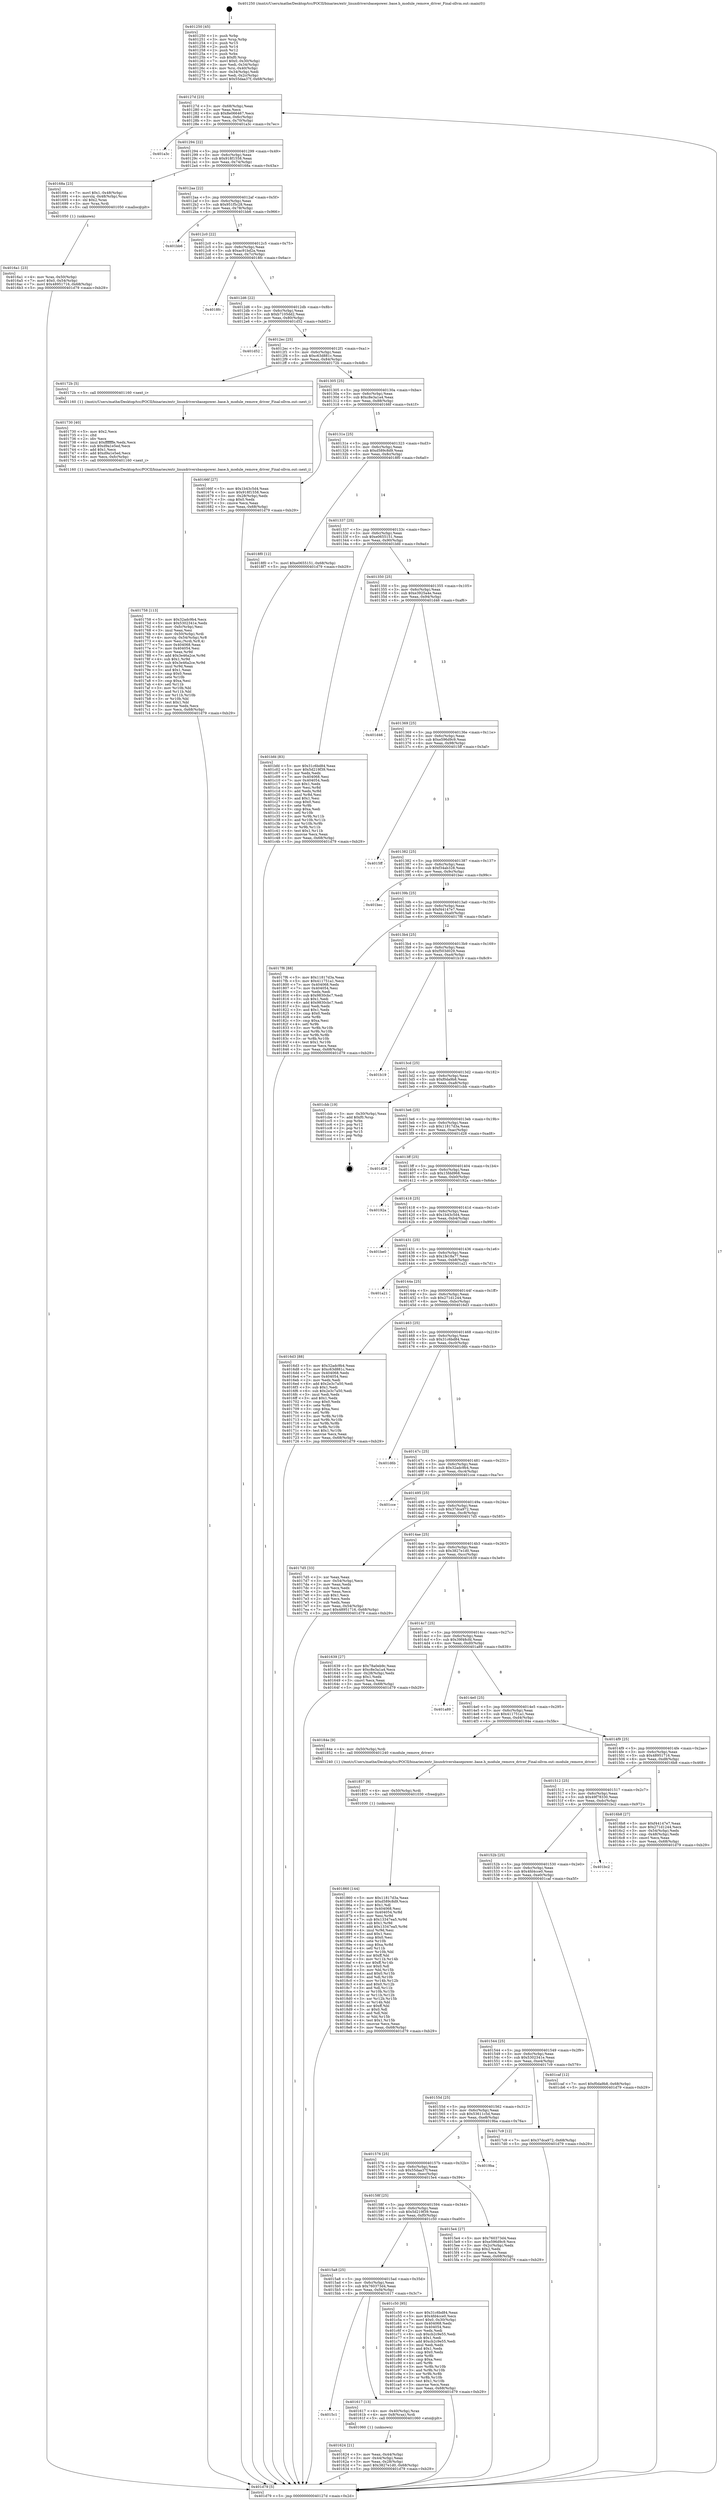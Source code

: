 digraph "0x401250" {
  label = "0x401250 (/mnt/c/Users/mathe/Desktop/tcc/POCII/binaries/extr_linuxdriversbasepower..base.h_module_remove_driver_Final-ollvm.out::main(0))"
  labelloc = "t"
  node[shape=record]

  Entry [label="",width=0.3,height=0.3,shape=circle,fillcolor=black,style=filled]
  "0x40127d" [label="{
     0x40127d [23]\l
     | [instrs]\l
     &nbsp;&nbsp;0x40127d \<+3\>: mov -0x68(%rbp),%eax\l
     &nbsp;&nbsp;0x401280 \<+2\>: mov %eax,%ecx\l
     &nbsp;&nbsp;0x401282 \<+6\>: sub $0x8e066467,%ecx\l
     &nbsp;&nbsp;0x401288 \<+3\>: mov %eax,-0x6c(%rbp)\l
     &nbsp;&nbsp;0x40128b \<+3\>: mov %ecx,-0x70(%rbp)\l
     &nbsp;&nbsp;0x40128e \<+6\>: je 0000000000401a3c \<main+0x7ec\>\l
  }"]
  "0x401a3c" [label="{
     0x401a3c\l
  }", style=dashed]
  "0x401294" [label="{
     0x401294 [22]\l
     | [instrs]\l
     &nbsp;&nbsp;0x401294 \<+5\>: jmp 0000000000401299 \<main+0x49\>\l
     &nbsp;&nbsp;0x401299 \<+3\>: mov -0x6c(%rbp),%eax\l
     &nbsp;&nbsp;0x40129c \<+5\>: sub $0x918f1558,%eax\l
     &nbsp;&nbsp;0x4012a1 \<+3\>: mov %eax,-0x74(%rbp)\l
     &nbsp;&nbsp;0x4012a4 \<+6\>: je 000000000040168a \<main+0x43a\>\l
  }"]
  Exit [label="",width=0.3,height=0.3,shape=circle,fillcolor=black,style=filled,peripheries=2]
  "0x40168a" [label="{
     0x40168a [23]\l
     | [instrs]\l
     &nbsp;&nbsp;0x40168a \<+7\>: movl $0x1,-0x48(%rbp)\l
     &nbsp;&nbsp;0x401691 \<+4\>: movslq -0x48(%rbp),%rax\l
     &nbsp;&nbsp;0x401695 \<+4\>: shl $0x2,%rax\l
     &nbsp;&nbsp;0x401699 \<+3\>: mov %rax,%rdi\l
     &nbsp;&nbsp;0x40169c \<+5\>: call 0000000000401050 \<malloc@plt\>\l
     | [calls]\l
     &nbsp;&nbsp;0x401050 \{1\} (unknown)\l
  }"]
  "0x4012aa" [label="{
     0x4012aa [22]\l
     | [instrs]\l
     &nbsp;&nbsp;0x4012aa \<+5\>: jmp 00000000004012af \<main+0x5f\>\l
     &nbsp;&nbsp;0x4012af \<+3\>: mov -0x6c(%rbp),%eax\l
     &nbsp;&nbsp;0x4012b2 \<+5\>: sub $0x951f5c28,%eax\l
     &nbsp;&nbsp;0x4012b7 \<+3\>: mov %eax,-0x78(%rbp)\l
     &nbsp;&nbsp;0x4012ba \<+6\>: je 0000000000401bb6 \<main+0x966\>\l
  }"]
  "0x401860" [label="{
     0x401860 [144]\l
     | [instrs]\l
     &nbsp;&nbsp;0x401860 \<+5\>: mov $0x11817d3a,%eax\l
     &nbsp;&nbsp;0x401865 \<+5\>: mov $0xd589c8d9,%ecx\l
     &nbsp;&nbsp;0x40186a \<+2\>: mov $0x1,%dl\l
     &nbsp;&nbsp;0x40186c \<+7\>: mov 0x404068,%esi\l
     &nbsp;&nbsp;0x401873 \<+8\>: mov 0x404054,%r8d\l
     &nbsp;&nbsp;0x40187b \<+3\>: mov %esi,%r9d\l
     &nbsp;&nbsp;0x40187e \<+7\>: sub $0x13347ea5,%r9d\l
     &nbsp;&nbsp;0x401885 \<+4\>: sub $0x1,%r9d\l
     &nbsp;&nbsp;0x401889 \<+7\>: add $0x13347ea5,%r9d\l
     &nbsp;&nbsp;0x401890 \<+4\>: imul %r9d,%esi\l
     &nbsp;&nbsp;0x401894 \<+3\>: and $0x1,%esi\l
     &nbsp;&nbsp;0x401897 \<+3\>: cmp $0x0,%esi\l
     &nbsp;&nbsp;0x40189a \<+4\>: sete %r10b\l
     &nbsp;&nbsp;0x40189e \<+4\>: cmp $0xa,%r8d\l
     &nbsp;&nbsp;0x4018a2 \<+4\>: setl %r11b\l
     &nbsp;&nbsp;0x4018a6 \<+3\>: mov %r10b,%bl\l
     &nbsp;&nbsp;0x4018a9 \<+3\>: xor $0xff,%bl\l
     &nbsp;&nbsp;0x4018ac \<+3\>: mov %r11b,%r14b\l
     &nbsp;&nbsp;0x4018af \<+4\>: xor $0xff,%r14b\l
     &nbsp;&nbsp;0x4018b3 \<+3\>: xor $0x0,%dl\l
     &nbsp;&nbsp;0x4018b6 \<+3\>: mov %bl,%r15b\l
     &nbsp;&nbsp;0x4018b9 \<+4\>: and $0x0,%r15b\l
     &nbsp;&nbsp;0x4018bd \<+3\>: and %dl,%r10b\l
     &nbsp;&nbsp;0x4018c0 \<+3\>: mov %r14b,%r12b\l
     &nbsp;&nbsp;0x4018c3 \<+4\>: and $0x0,%r12b\l
     &nbsp;&nbsp;0x4018c7 \<+3\>: and %dl,%r11b\l
     &nbsp;&nbsp;0x4018ca \<+3\>: or %r10b,%r15b\l
     &nbsp;&nbsp;0x4018cd \<+3\>: or %r11b,%r12b\l
     &nbsp;&nbsp;0x4018d0 \<+3\>: xor %r12b,%r15b\l
     &nbsp;&nbsp;0x4018d3 \<+3\>: or %r14b,%bl\l
     &nbsp;&nbsp;0x4018d6 \<+3\>: xor $0xff,%bl\l
     &nbsp;&nbsp;0x4018d9 \<+3\>: or $0x0,%dl\l
     &nbsp;&nbsp;0x4018dc \<+2\>: and %dl,%bl\l
     &nbsp;&nbsp;0x4018de \<+3\>: or %bl,%r15b\l
     &nbsp;&nbsp;0x4018e1 \<+4\>: test $0x1,%r15b\l
     &nbsp;&nbsp;0x4018e5 \<+3\>: cmovne %ecx,%eax\l
     &nbsp;&nbsp;0x4018e8 \<+3\>: mov %eax,-0x68(%rbp)\l
     &nbsp;&nbsp;0x4018eb \<+5\>: jmp 0000000000401d79 \<main+0xb29\>\l
  }"]
  "0x401bb6" [label="{
     0x401bb6\l
  }", style=dashed]
  "0x4012c0" [label="{
     0x4012c0 [22]\l
     | [instrs]\l
     &nbsp;&nbsp;0x4012c0 \<+5\>: jmp 00000000004012c5 \<main+0x75\>\l
     &nbsp;&nbsp;0x4012c5 \<+3\>: mov -0x6c(%rbp),%eax\l
     &nbsp;&nbsp;0x4012c8 \<+5\>: sub $0xac91bd2a,%eax\l
     &nbsp;&nbsp;0x4012cd \<+3\>: mov %eax,-0x7c(%rbp)\l
     &nbsp;&nbsp;0x4012d0 \<+6\>: je 00000000004018fc \<main+0x6ac\>\l
  }"]
  "0x401857" [label="{
     0x401857 [9]\l
     | [instrs]\l
     &nbsp;&nbsp;0x401857 \<+4\>: mov -0x50(%rbp),%rdi\l
     &nbsp;&nbsp;0x40185b \<+5\>: call 0000000000401030 \<free@plt\>\l
     | [calls]\l
     &nbsp;&nbsp;0x401030 \{1\} (unknown)\l
  }"]
  "0x4018fc" [label="{
     0x4018fc\l
  }", style=dashed]
  "0x4012d6" [label="{
     0x4012d6 [22]\l
     | [instrs]\l
     &nbsp;&nbsp;0x4012d6 \<+5\>: jmp 00000000004012db \<main+0x8b\>\l
     &nbsp;&nbsp;0x4012db \<+3\>: mov -0x6c(%rbp),%eax\l
     &nbsp;&nbsp;0x4012de \<+5\>: sub $0xb7105dd2,%eax\l
     &nbsp;&nbsp;0x4012e3 \<+3\>: mov %eax,-0x80(%rbp)\l
     &nbsp;&nbsp;0x4012e6 \<+6\>: je 0000000000401d52 \<main+0xb02\>\l
  }"]
  "0x401758" [label="{
     0x401758 [113]\l
     | [instrs]\l
     &nbsp;&nbsp;0x401758 \<+5\>: mov $0x32adc9b4,%ecx\l
     &nbsp;&nbsp;0x40175d \<+5\>: mov $0x5302341e,%edx\l
     &nbsp;&nbsp;0x401762 \<+6\>: mov -0xfc(%rbp),%esi\l
     &nbsp;&nbsp;0x401768 \<+3\>: imul %eax,%esi\l
     &nbsp;&nbsp;0x40176b \<+4\>: mov -0x50(%rbp),%rdi\l
     &nbsp;&nbsp;0x40176f \<+4\>: movslq -0x54(%rbp),%r8\l
     &nbsp;&nbsp;0x401773 \<+4\>: mov %esi,(%rdi,%r8,4)\l
     &nbsp;&nbsp;0x401777 \<+7\>: mov 0x404068,%eax\l
     &nbsp;&nbsp;0x40177e \<+7\>: mov 0x404054,%esi\l
     &nbsp;&nbsp;0x401785 \<+3\>: mov %eax,%r9d\l
     &nbsp;&nbsp;0x401788 \<+7\>: add $0x3e46a2ce,%r9d\l
     &nbsp;&nbsp;0x40178f \<+4\>: sub $0x1,%r9d\l
     &nbsp;&nbsp;0x401793 \<+7\>: sub $0x3e46a2ce,%r9d\l
     &nbsp;&nbsp;0x40179a \<+4\>: imul %r9d,%eax\l
     &nbsp;&nbsp;0x40179e \<+3\>: and $0x1,%eax\l
     &nbsp;&nbsp;0x4017a1 \<+3\>: cmp $0x0,%eax\l
     &nbsp;&nbsp;0x4017a4 \<+4\>: sete %r10b\l
     &nbsp;&nbsp;0x4017a8 \<+3\>: cmp $0xa,%esi\l
     &nbsp;&nbsp;0x4017ab \<+4\>: setl %r11b\l
     &nbsp;&nbsp;0x4017af \<+3\>: mov %r10b,%bl\l
     &nbsp;&nbsp;0x4017b2 \<+3\>: and %r11b,%bl\l
     &nbsp;&nbsp;0x4017b5 \<+3\>: xor %r11b,%r10b\l
     &nbsp;&nbsp;0x4017b8 \<+3\>: or %r10b,%bl\l
     &nbsp;&nbsp;0x4017bb \<+3\>: test $0x1,%bl\l
     &nbsp;&nbsp;0x4017be \<+3\>: cmovne %edx,%ecx\l
     &nbsp;&nbsp;0x4017c1 \<+3\>: mov %ecx,-0x68(%rbp)\l
     &nbsp;&nbsp;0x4017c4 \<+5\>: jmp 0000000000401d79 \<main+0xb29\>\l
  }"]
  "0x401d52" [label="{
     0x401d52\l
  }", style=dashed]
  "0x4012ec" [label="{
     0x4012ec [25]\l
     | [instrs]\l
     &nbsp;&nbsp;0x4012ec \<+5\>: jmp 00000000004012f1 \<main+0xa1\>\l
     &nbsp;&nbsp;0x4012f1 \<+3\>: mov -0x6c(%rbp),%eax\l
     &nbsp;&nbsp;0x4012f4 \<+5\>: sub $0xc63d881c,%eax\l
     &nbsp;&nbsp;0x4012f9 \<+6\>: mov %eax,-0x84(%rbp)\l
     &nbsp;&nbsp;0x4012ff \<+6\>: je 000000000040172b \<main+0x4db\>\l
  }"]
  "0x401730" [label="{
     0x401730 [40]\l
     | [instrs]\l
     &nbsp;&nbsp;0x401730 \<+5\>: mov $0x2,%ecx\l
     &nbsp;&nbsp;0x401735 \<+1\>: cltd\l
     &nbsp;&nbsp;0x401736 \<+2\>: idiv %ecx\l
     &nbsp;&nbsp;0x401738 \<+6\>: imul $0xfffffffe,%edx,%ecx\l
     &nbsp;&nbsp;0x40173e \<+6\>: sub $0xd9a1e5ed,%ecx\l
     &nbsp;&nbsp;0x401744 \<+3\>: add $0x1,%ecx\l
     &nbsp;&nbsp;0x401747 \<+6\>: add $0xd9a1e5ed,%ecx\l
     &nbsp;&nbsp;0x40174d \<+6\>: mov %ecx,-0xfc(%rbp)\l
     &nbsp;&nbsp;0x401753 \<+5\>: call 0000000000401160 \<next_i\>\l
     | [calls]\l
     &nbsp;&nbsp;0x401160 \{1\} (/mnt/c/Users/mathe/Desktop/tcc/POCII/binaries/extr_linuxdriversbasepower..base.h_module_remove_driver_Final-ollvm.out::next_i)\l
  }"]
  "0x40172b" [label="{
     0x40172b [5]\l
     | [instrs]\l
     &nbsp;&nbsp;0x40172b \<+5\>: call 0000000000401160 \<next_i\>\l
     | [calls]\l
     &nbsp;&nbsp;0x401160 \{1\} (/mnt/c/Users/mathe/Desktop/tcc/POCII/binaries/extr_linuxdriversbasepower..base.h_module_remove_driver_Final-ollvm.out::next_i)\l
  }"]
  "0x401305" [label="{
     0x401305 [25]\l
     | [instrs]\l
     &nbsp;&nbsp;0x401305 \<+5\>: jmp 000000000040130a \<main+0xba\>\l
     &nbsp;&nbsp;0x40130a \<+3\>: mov -0x6c(%rbp),%eax\l
     &nbsp;&nbsp;0x40130d \<+5\>: sub $0xc8e3a1a4,%eax\l
     &nbsp;&nbsp;0x401312 \<+6\>: mov %eax,-0x88(%rbp)\l
     &nbsp;&nbsp;0x401318 \<+6\>: je 000000000040166f \<main+0x41f\>\l
  }"]
  "0x4016a1" [label="{
     0x4016a1 [23]\l
     | [instrs]\l
     &nbsp;&nbsp;0x4016a1 \<+4\>: mov %rax,-0x50(%rbp)\l
     &nbsp;&nbsp;0x4016a5 \<+7\>: movl $0x0,-0x54(%rbp)\l
     &nbsp;&nbsp;0x4016ac \<+7\>: movl $0x48951716,-0x68(%rbp)\l
     &nbsp;&nbsp;0x4016b3 \<+5\>: jmp 0000000000401d79 \<main+0xb29\>\l
  }"]
  "0x40166f" [label="{
     0x40166f [27]\l
     | [instrs]\l
     &nbsp;&nbsp;0x40166f \<+5\>: mov $0x1b43c5d4,%eax\l
     &nbsp;&nbsp;0x401674 \<+5\>: mov $0x918f1558,%ecx\l
     &nbsp;&nbsp;0x401679 \<+3\>: mov -0x28(%rbp),%edx\l
     &nbsp;&nbsp;0x40167c \<+3\>: cmp $0x0,%edx\l
     &nbsp;&nbsp;0x40167f \<+3\>: cmove %ecx,%eax\l
     &nbsp;&nbsp;0x401682 \<+3\>: mov %eax,-0x68(%rbp)\l
     &nbsp;&nbsp;0x401685 \<+5\>: jmp 0000000000401d79 \<main+0xb29\>\l
  }"]
  "0x40131e" [label="{
     0x40131e [25]\l
     | [instrs]\l
     &nbsp;&nbsp;0x40131e \<+5\>: jmp 0000000000401323 \<main+0xd3\>\l
     &nbsp;&nbsp;0x401323 \<+3\>: mov -0x6c(%rbp),%eax\l
     &nbsp;&nbsp;0x401326 \<+5\>: sub $0xd589c8d9,%eax\l
     &nbsp;&nbsp;0x40132b \<+6\>: mov %eax,-0x8c(%rbp)\l
     &nbsp;&nbsp;0x401331 \<+6\>: je 00000000004018f0 \<main+0x6a0\>\l
  }"]
  "0x401624" [label="{
     0x401624 [21]\l
     | [instrs]\l
     &nbsp;&nbsp;0x401624 \<+3\>: mov %eax,-0x44(%rbp)\l
     &nbsp;&nbsp;0x401627 \<+3\>: mov -0x44(%rbp),%eax\l
     &nbsp;&nbsp;0x40162a \<+3\>: mov %eax,-0x28(%rbp)\l
     &nbsp;&nbsp;0x40162d \<+7\>: movl $0x3827e1d0,-0x68(%rbp)\l
     &nbsp;&nbsp;0x401634 \<+5\>: jmp 0000000000401d79 \<main+0xb29\>\l
  }"]
  "0x4018f0" [label="{
     0x4018f0 [12]\l
     | [instrs]\l
     &nbsp;&nbsp;0x4018f0 \<+7\>: movl $0xe0655151,-0x68(%rbp)\l
     &nbsp;&nbsp;0x4018f7 \<+5\>: jmp 0000000000401d79 \<main+0xb29\>\l
  }"]
  "0x401337" [label="{
     0x401337 [25]\l
     | [instrs]\l
     &nbsp;&nbsp;0x401337 \<+5\>: jmp 000000000040133c \<main+0xec\>\l
     &nbsp;&nbsp;0x40133c \<+3\>: mov -0x6c(%rbp),%eax\l
     &nbsp;&nbsp;0x40133f \<+5\>: sub $0xe0655151,%eax\l
     &nbsp;&nbsp;0x401344 \<+6\>: mov %eax,-0x90(%rbp)\l
     &nbsp;&nbsp;0x40134a \<+6\>: je 0000000000401bfd \<main+0x9ad\>\l
  }"]
  "0x4015c1" [label="{
     0x4015c1\l
  }", style=dashed]
  "0x401bfd" [label="{
     0x401bfd [83]\l
     | [instrs]\l
     &nbsp;&nbsp;0x401bfd \<+5\>: mov $0x31c6bd84,%eax\l
     &nbsp;&nbsp;0x401c02 \<+5\>: mov $0x5d219f39,%ecx\l
     &nbsp;&nbsp;0x401c07 \<+2\>: xor %edx,%edx\l
     &nbsp;&nbsp;0x401c09 \<+7\>: mov 0x404068,%esi\l
     &nbsp;&nbsp;0x401c10 \<+7\>: mov 0x404054,%edi\l
     &nbsp;&nbsp;0x401c17 \<+3\>: sub $0x1,%edx\l
     &nbsp;&nbsp;0x401c1a \<+3\>: mov %esi,%r8d\l
     &nbsp;&nbsp;0x401c1d \<+3\>: add %edx,%r8d\l
     &nbsp;&nbsp;0x401c20 \<+4\>: imul %r8d,%esi\l
     &nbsp;&nbsp;0x401c24 \<+3\>: and $0x1,%esi\l
     &nbsp;&nbsp;0x401c27 \<+3\>: cmp $0x0,%esi\l
     &nbsp;&nbsp;0x401c2a \<+4\>: sete %r9b\l
     &nbsp;&nbsp;0x401c2e \<+3\>: cmp $0xa,%edi\l
     &nbsp;&nbsp;0x401c31 \<+4\>: setl %r10b\l
     &nbsp;&nbsp;0x401c35 \<+3\>: mov %r9b,%r11b\l
     &nbsp;&nbsp;0x401c38 \<+3\>: and %r10b,%r11b\l
     &nbsp;&nbsp;0x401c3b \<+3\>: xor %r10b,%r9b\l
     &nbsp;&nbsp;0x401c3e \<+3\>: or %r9b,%r11b\l
     &nbsp;&nbsp;0x401c41 \<+4\>: test $0x1,%r11b\l
     &nbsp;&nbsp;0x401c45 \<+3\>: cmovne %ecx,%eax\l
     &nbsp;&nbsp;0x401c48 \<+3\>: mov %eax,-0x68(%rbp)\l
     &nbsp;&nbsp;0x401c4b \<+5\>: jmp 0000000000401d79 \<main+0xb29\>\l
  }"]
  "0x401350" [label="{
     0x401350 [25]\l
     | [instrs]\l
     &nbsp;&nbsp;0x401350 \<+5\>: jmp 0000000000401355 \<main+0x105\>\l
     &nbsp;&nbsp;0x401355 \<+3\>: mov -0x6c(%rbp),%eax\l
     &nbsp;&nbsp;0x401358 \<+5\>: sub $0xe3925a4e,%eax\l
     &nbsp;&nbsp;0x40135d \<+6\>: mov %eax,-0x94(%rbp)\l
     &nbsp;&nbsp;0x401363 \<+6\>: je 0000000000401d46 \<main+0xaf6\>\l
  }"]
  "0x401617" [label="{
     0x401617 [13]\l
     | [instrs]\l
     &nbsp;&nbsp;0x401617 \<+4\>: mov -0x40(%rbp),%rax\l
     &nbsp;&nbsp;0x40161b \<+4\>: mov 0x8(%rax),%rdi\l
     &nbsp;&nbsp;0x40161f \<+5\>: call 0000000000401060 \<atoi@plt\>\l
     | [calls]\l
     &nbsp;&nbsp;0x401060 \{1\} (unknown)\l
  }"]
  "0x401d46" [label="{
     0x401d46\l
  }", style=dashed]
  "0x401369" [label="{
     0x401369 [25]\l
     | [instrs]\l
     &nbsp;&nbsp;0x401369 \<+5\>: jmp 000000000040136e \<main+0x11e\>\l
     &nbsp;&nbsp;0x40136e \<+3\>: mov -0x6c(%rbp),%eax\l
     &nbsp;&nbsp;0x401371 \<+5\>: sub $0xe596d9c9,%eax\l
     &nbsp;&nbsp;0x401376 \<+6\>: mov %eax,-0x98(%rbp)\l
     &nbsp;&nbsp;0x40137c \<+6\>: je 00000000004015ff \<main+0x3af\>\l
  }"]
  "0x4015a8" [label="{
     0x4015a8 [25]\l
     | [instrs]\l
     &nbsp;&nbsp;0x4015a8 \<+5\>: jmp 00000000004015ad \<main+0x35d\>\l
     &nbsp;&nbsp;0x4015ad \<+3\>: mov -0x6c(%rbp),%eax\l
     &nbsp;&nbsp;0x4015b0 \<+5\>: sub $0x760373d4,%eax\l
     &nbsp;&nbsp;0x4015b5 \<+6\>: mov %eax,-0xf4(%rbp)\l
     &nbsp;&nbsp;0x4015bb \<+6\>: je 0000000000401617 \<main+0x3c7\>\l
  }"]
  "0x4015ff" [label="{
     0x4015ff\l
  }", style=dashed]
  "0x401382" [label="{
     0x401382 [25]\l
     | [instrs]\l
     &nbsp;&nbsp;0x401382 \<+5\>: jmp 0000000000401387 \<main+0x137\>\l
     &nbsp;&nbsp;0x401387 \<+3\>: mov -0x6c(%rbp),%eax\l
     &nbsp;&nbsp;0x40138a \<+5\>: sub $0xf34ab328,%eax\l
     &nbsp;&nbsp;0x40138f \<+6\>: mov %eax,-0x9c(%rbp)\l
     &nbsp;&nbsp;0x401395 \<+6\>: je 0000000000401bec \<main+0x99c\>\l
  }"]
  "0x401c50" [label="{
     0x401c50 [95]\l
     | [instrs]\l
     &nbsp;&nbsp;0x401c50 \<+5\>: mov $0x31c6bd84,%eax\l
     &nbsp;&nbsp;0x401c55 \<+5\>: mov $0x4fd4cce0,%ecx\l
     &nbsp;&nbsp;0x401c5a \<+7\>: movl $0x0,-0x30(%rbp)\l
     &nbsp;&nbsp;0x401c61 \<+7\>: mov 0x404068,%edx\l
     &nbsp;&nbsp;0x401c68 \<+7\>: mov 0x404054,%esi\l
     &nbsp;&nbsp;0x401c6f \<+2\>: mov %edx,%edi\l
     &nbsp;&nbsp;0x401c71 \<+6\>: sub $0xcb2c9e55,%edi\l
     &nbsp;&nbsp;0x401c77 \<+3\>: sub $0x1,%edi\l
     &nbsp;&nbsp;0x401c7a \<+6\>: add $0xcb2c9e55,%edi\l
     &nbsp;&nbsp;0x401c80 \<+3\>: imul %edi,%edx\l
     &nbsp;&nbsp;0x401c83 \<+3\>: and $0x1,%edx\l
     &nbsp;&nbsp;0x401c86 \<+3\>: cmp $0x0,%edx\l
     &nbsp;&nbsp;0x401c89 \<+4\>: sete %r8b\l
     &nbsp;&nbsp;0x401c8d \<+3\>: cmp $0xa,%esi\l
     &nbsp;&nbsp;0x401c90 \<+4\>: setl %r9b\l
     &nbsp;&nbsp;0x401c94 \<+3\>: mov %r8b,%r10b\l
     &nbsp;&nbsp;0x401c97 \<+3\>: and %r9b,%r10b\l
     &nbsp;&nbsp;0x401c9a \<+3\>: xor %r9b,%r8b\l
     &nbsp;&nbsp;0x401c9d \<+3\>: or %r8b,%r10b\l
     &nbsp;&nbsp;0x401ca0 \<+4\>: test $0x1,%r10b\l
     &nbsp;&nbsp;0x401ca4 \<+3\>: cmovne %ecx,%eax\l
     &nbsp;&nbsp;0x401ca7 \<+3\>: mov %eax,-0x68(%rbp)\l
     &nbsp;&nbsp;0x401caa \<+5\>: jmp 0000000000401d79 \<main+0xb29\>\l
  }"]
  "0x401bec" [label="{
     0x401bec\l
  }", style=dashed]
  "0x40139b" [label="{
     0x40139b [25]\l
     | [instrs]\l
     &nbsp;&nbsp;0x40139b \<+5\>: jmp 00000000004013a0 \<main+0x150\>\l
     &nbsp;&nbsp;0x4013a0 \<+3\>: mov -0x6c(%rbp),%eax\l
     &nbsp;&nbsp;0x4013a3 \<+5\>: sub $0xf44147e7,%eax\l
     &nbsp;&nbsp;0x4013a8 \<+6\>: mov %eax,-0xa0(%rbp)\l
     &nbsp;&nbsp;0x4013ae \<+6\>: je 00000000004017f6 \<main+0x5a6\>\l
  }"]
  "0x401250" [label="{
     0x401250 [45]\l
     | [instrs]\l
     &nbsp;&nbsp;0x401250 \<+1\>: push %rbp\l
     &nbsp;&nbsp;0x401251 \<+3\>: mov %rsp,%rbp\l
     &nbsp;&nbsp;0x401254 \<+2\>: push %r15\l
     &nbsp;&nbsp;0x401256 \<+2\>: push %r14\l
     &nbsp;&nbsp;0x401258 \<+2\>: push %r12\l
     &nbsp;&nbsp;0x40125a \<+1\>: push %rbx\l
     &nbsp;&nbsp;0x40125b \<+7\>: sub $0xf0,%rsp\l
     &nbsp;&nbsp;0x401262 \<+7\>: movl $0x0,-0x30(%rbp)\l
     &nbsp;&nbsp;0x401269 \<+3\>: mov %edi,-0x34(%rbp)\l
     &nbsp;&nbsp;0x40126c \<+4\>: mov %rsi,-0x40(%rbp)\l
     &nbsp;&nbsp;0x401270 \<+3\>: mov -0x34(%rbp),%edi\l
     &nbsp;&nbsp;0x401273 \<+3\>: mov %edi,-0x2c(%rbp)\l
     &nbsp;&nbsp;0x401276 \<+7\>: movl $0x55daa37f,-0x68(%rbp)\l
  }"]
  "0x4017f6" [label="{
     0x4017f6 [88]\l
     | [instrs]\l
     &nbsp;&nbsp;0x4017f6 \<+5\>: mov $0x11817d3a,%eax\l
     &nbsp;&nbsp;0x4017fb \<+5\>: mov $0x411751a1,%ecx\l
     &nbsp;&nbsp;0x401800 \<+7\>: mov 0x404068,%edx\l
     &nbsp;&nbsp;0x401807 \<+7\>: mov 0x404054,%esi\l
     &nbsp;&nbsp;0x40180e \<+2\>: mov %edx,%edi\l
     &nbsp;&nbsp;0x401810 \<+6\>: sub $0x9830cbc7,%edi\l
     &nbsp;&nbsp;0x401816 \<+3\>: sub $0x1,%edi\l
     &nbsp;&nbsp;0x401819 \<+6\>: add $0x9830cbc7,%edi\l
     &nbsp;&nbsp;0x40181f \<+3\>: imul %edi,%edx\l
     &nbsp;&nbsp;0x401822 \<+3\>: and $0x1,%edx\l
     &nbsp;&nbsp;0x401825 \<+3\>: cmp $0x0,%edx\l
     &nbsp;&nbsp;0x401828 \<+4\>: sete %r8b\l
     &nbsp;&nbsp;0x40182c \<+3\>: cmp $0xa,%esi\l
     &nbsp;&nbsp;0x40182f \<+4\>: setl %r9b\l
     &nbsp;&nbsp;0x401833 \<+3\>: mov %r8b,%r10b\l
     &nbsp;&nbsp;0x401836 \<+3\>: and %r9b,%r10b\l
     &nbsp;&nbsp;0x401839 \<+3\>: xor %r9b,%r8b\l
     &nbsp;&nbsp;0x40183c \<+3\>: or %r8b,%r10b\l
     &nbsp;&nbsp;0x40183f \<+4\>: test $0x1,%r10b\l
     &nbsp;&nbsp;0x401843 \<+3\>: cmovne %ecx,%eax\l
     &nbsp;&nbsp;0x401846 \<+3\>: mov %eax,-0x68(%rbp)\l
     &nbsp;&nbsp;0x401849 \<+5\>: jmp 0000000000401d79 \<main+0xb29\>\l
  }"]
  "0x4013b4" [label="{
     0x4013b4 [25]\l
     | [instrs]\l
     &nbsp;&nbsp;0x4013b4 \<+5\>: jmp 00000000004013b9 \<main+0x169\>\l
     &nbsp;&nbsp;0x4013b9 \<+3\>: mov -0x6c(%rbp),%eax\l
     &nbsp;&nbsp;0x4013bc \<+5\>: sub $0xf503d029,%eax\l
     &nbsp;&nbsp;0x4013c1 \<+6\>: mov %eax,-0xa4(%rbp)\l
     &nbsp;&nbsp;0x4013c7 \<+6\>: je 0000000000401b19 \<main+0x8c9\>\l
  }"]
  "0x401d79" [label="{
     0x401d79 [5]\l
     | [instrs]\l
     &nbsp;&nbsp;0x401d79 \<+5\>: jmp 000000000040127d \<main+0x2d\>\l
  }"]
  "0x401b19" [label="{
     0x401b19\l
  }", style=dashed]
  "0x4013cd" [label="{
     0x4013cd [25]\l
     | [instrs]\l
     &nbsp;&nbsp;0x4013cd \<+5\>: jmp 00000000004013d2 \<main+0x182\>\l
     &nbsp;&nbsp;0x4013d2 \<+3\>: mov -0x6c(%rbp),%eax\l
     &nbsp;&nbsp;0x4013d5 \<+5\>: sub $0xf0da9b8,%eax\l
     &nbsp;&nbsp;0x4013da \<+6\>: mov %eax,-0xa8(%rbp)\l
     &nbsp;&nbsp;0x4013e0 \<+6\>: je 0000000000401cbb \<main+0xa6b\>\l
  }"]
  "0x40158f" [label="{
     0x40158f [25]\l
     | [instrs]\l
     &nbsp;&nbsp;0x40158f \<+5\>: jmp 0000000000401594 \<main+0x344\>\l
     &nbsp;&nbsp;0x401594 \<+3\>: mov -0x6c(%rbp),%eax\l
     &nbsp;&nbsp;0x401597 \<+5\>: sub $0x5d219f39,%eax\l
     &nbsp;&nbsp;0x40159c \<+6\>: mov %eax,-0xf0(%rbp)\l
     &nbsp;&nbsp;0x4015a2 \<+6\>: je 0000000000401c50 \<main+0xa00\>\l
  }"]
  "0x401cbb" [label="{
     0x401cbb [19]\l
     | [instrs]\l
     &nbsp;&nbsp;0x401cbb \<+3\>: mov -0x30(%rbp),%eax\l
     &nbsp;&nbsp;0x401cbe \<+7\>: add $0xf0,%rsp\l
     &nbsp;&nbsp;0x401cc5 \<+1\>: pop %rbx\l
     &nbsp;&nbsp;0x401cc6 \<+2\>: pop %r12\l
     &nbsp;&nbsp;0x401cc8 \<+2\>: pop %r14\l
     &nbsp;&nbsp;0x401cca \<+2\>: pop %r15\l
     &nbsp;&nbsp;0x401ccc \<+1\>: pop %rbp\l
     &nbsp;&nbsp;0x401ccd \<+1\>: ret\l
  }"]
  "0x4013e6" [label="{
     0x4013e6 [25]\l
     | [instrs]\l
     &nbsp;&nbsp;0x4013e6 \<+5\>: jmp 00000000004013eb \<main+0x19b\>\l
     &nbsp;&nbsp;0x4013eb \<+3\>: mov -0x6c(%rbp),%eax\l
     &nbsp;&nbsp;0x4013ee \<+5\>: sub $0x11817d3a,%eax\l
     &nbsp;&nbsp;0x4013f3 \<+6\>: mov %eax,-0xac(%rbp)\l
     &nbsp;&nbsp;0x4013f9 \<+6\>: je 0000000000401d28 \<main+0xad8\>\l
  }"]
  "0x4015e4" [label="{
     0x4015e4 [27]\l
     | [instrs]\l
     &nbsp;&nbsp;0x4015e4 \<+5\>: mov $0x760373d4,%eax\l
     &nbsp;&nbsp;0x4015e9 \<+5\>: mov $0xe596d9c9,%ecx\l
     &nbsp;&nbsp;0x4015ee \<+3\>: mov -0x2c(%rbp),%edx\l
     &nbsp;&nbsp;0x4015f1 \<+3\>: cmp $0x2,%edx\l
     &nbsp;&nbsp;0x4015f4 \<+3\>: cmovne %ecx,%eax\l
     &nbsp;&nbsp;0x4015f7 \<+3\>: mov %eax,-0x68(%rbp)\l
     &nbsp;&nbsp;0x4015fa \<+5\>: jmp 0000000000401d79 \<main+0xb29\>\l
  }"]
  "0x401d28" [label="{
     0x401d28\l
  }", style=dashed]
  "0x4013ff" [label="{
     0x4013ff [25]\l
     | [instrs]\l
     &nbsp;&nbsp;0x4013ff \<+5\>: jmp 0000000000401404 \<main+0x1b4\>\l
     &nbsp;&nbsp;0x401404 \<+3\>: mov -0x6c(%rbp),%eax\l
     &nbsp;&nbsp;0x401407 \<+5\>: sub $0x15fdd968,%eax\l
     &nbsp;&nbsp;0x40140c \<+6\>: mov %eax,-0xb0(%rbp)\l
     &nbsp;&nbsp;0x401412 \<+6\>: je 000000000040192a \<main+0x6da\>\l
  }"]
  "0x401576" [label="{
     0x401576 [25]\l
     | [instrs]\l
     &nbsp;&nbsp;0x401576 \<+5\>: jmp 000000000040157b \<main+0x32b\>\l
     &nbsp;&nbsp;0x40157b \<+3\>: mov -0x6c(%rbp),%eax\l
     &nbsp;&nbsp;0x40157e \<+5\>: sub $0x55daa37f,%eax\l
     &nbsp;&nbsp;0x401583 \<+6\>: mov %eax,-0xec(%rbp)\l
     &nbsp;&nbsp;0x401589 \<+6\>: je 00000000004015e4 \<main+0x394\>\l
  }"]
  "0x40192a" [label="{
     0x40192a\l
  }", style=dashed]
  "0x401418" [label="{
     0x401418 [25]\l
     | [instrs]\l
     &nbsp;&nbsp;0x401418 \<+5\>: jmp 000000000040141d \<main+0x1cd\>\l
     &nbsp;&nbsp;0x40141d \<+3\>: mov -0x6c(%rbp),%eax\l
     &nbsp;&nbsp;0x401420 \<+5\>: sub $0x1b43c5d4,%eax\l
     &nbsp;&nbsp;0x401425 \<+6\>: mov %eax,-0xb4(%rbp)\l
     &nbsp;&nbsp;0x40142b \<+6\>: je 0000000000401be0 \<main+0x990\>\l
  }"]
  "0x4019ba" [label="{
     0x4019ba\l
  }", style=dashed]
  "0x401be0" [label="{
     0x401be0\l
  }", style=dashed]
  "0x401431" [label="{
     0x401431 [25]\l
     | [instrs]\l
     &nbsp;&nbsp;0x401431 \<+5\>: jmp 0000000000401436 \<main+0x1e6\>\l
     &nbsp;&nbsp;0x401436 \<+3\>: mov -0x6c(%rbp),%eax\l
     &nbsp;&nbsp;0x401439 \<+5\>: sub $0x1fe18a77,%eax\l
     &nbsp;&nbsp;0x40143e \<+6\>: mov %eax,-0xb8(%rbp)\l
     &nbsp;&nbsp;0x401444 \<+6\>: je 0000000000401a21 \<main+0x7d1\>\l
  }"]
  "0x40155d" [label="{
     0x40155d [25]\l
     | [instrs]\l
     &nbsp;&nbsp;0x40155d \<+5\>: jmp 0000000000401562 \<main+0x312\>\l
     &nbsp;&nbsp;0x401562 \<+3\>: mov -0x6c(%rbp),%eax\l
     &nbsp;&nbsp;0x401565 \<+5\>: sub $0x53611c5d,%eax\l
     &nbsp;&nbsp;0x40156a \<+6\>: mov %eax,-0xe8(%rbp)\l
     &nbsp;&nbsp;0x401570 \<+6\>: je 00000000004019ba \<main+0x76a\>\l
  }"]
  "0x401a21" [label="{
     0x401a21\l
  }", style=dashed]
  "0x40144a" [label="{
     0x40144a [25]\l
     | [instrs]\l
     &nbsp;&nbsp;0x40144a \<+5\>: jmp 000000000040144f \<main+0x1ff\>\l
     &nbsp;&nbsp;0x40144f \<+3\>: mov -0x6c(%rbp),%eax\l
     &nbsp;&nbsp;0x401452 \<+5\>: sub $0x271d1244,%eax\l
     &nbsp;&nbsp;0x401457 \<+6\>: mov %eax,-0xbc(%rbp)\l
     &nbsp;&nbsp;0x40145d \<+6\>: je 00000000004016d3 \<main+0x483\>\l
  }"]
  "0x4017c9" [label="{
     0x4017c9 [12]\l
     | [instrs]\l
     &nbsp;&nbsp;0x4017c9 \<+7\>: movl $0x37dca972,-0x68(%rbp)\l
     &nbsp;&nbsp;0x4017d0 \<+5\>: jmp 0000000000401d79 \<main+0xb29\>\l
  }"]
  "0x4016d3" [label="{
     0x4016d3 [88]\l
     | [instrs]\l
     &nbsp;&nbsp;0x4016d3 \<+5\>: mov $0x32adc9b4,%eax\l
     &nbsp;&nbsp;0x4016d8 \<+5\>: mov $0xc63d881c,%ecx\l
     &nbsp;&nbsp;0x4016dd \<+7\>: mov 0x404068,%edx\l
     &nbsp;&nbsp;0x4016e4 \<+7\>: mov 0x404054,%esi\l
     &nbsp;&nbsp;0x4016eb \<+2\>: mov %edx,%edi\l
     &nbsp;&nbsp;0x4016ed \<+6\>: add $0x2e3c7a50,%edi\l
     &nbsp;&nbsp;0x4016f3 \<+3\>: sub $0x1,%edi\l
     &nbsp;&nbsp;0x4016f6 \<+6\>: sub $0x2e3c7a50,%edi\l
     &nbsp;&nbsp;0x4016fc \<+3\>: imul %edi,%edx\l
     &nbsp;&nbsp;0x4016ff \<+3\>: and $0x1,%edx\l
     &nbsp;&nbsp;0x401702 \<+3\>: cmp $0x0,%edx\l
     &nbsp;&nbsp;0x401705 \<+4\>: sete %r8b\l
     &nbsp;&nbsp;0x401709 \<+3\>: cmp $0xa,%esi\l
     &nbsp;&nbsp;0x40170c \<+4\>: setl %r9b\l
     &nbsp;&nbsp;0x401710 \<+3\>: mov %r8b,%r10b\l
     &nbsp;&nbsp;0x401713 \<+3\>: and %r9b,%r10b\l
     &nbsp;&nbsp;0x401716 \<+3\>: xor %r9b,%r8b\l
     &nbsp;&nbsp;0x401719 \<+3\>: or %r8b,%r10b\l
     &nbsp;&nbsp;0x40171c \<+4\>: test $0x1,%r10b\l
     &nbsp;&nbsp;0x401720 \<+3\>: cmovne %ecx,%eax\l
     &nbsp;&nbsp;0x401723 \<+3\>: mov %eax,-0x68(%rbp)\l
     &nbsp;&nbsp;0x401726 \<+5\>: jmp 0000000000401d79 \<main+0xb29\>\l
  }"]
  "0x401463" [label="{
     0x401463 [25]\l
     | [instrs]\l
     &nbsp;&nbsp;0x401463 \<+5\>: jmp 0000000000401468 \<main+0x218\>\l
     &nbsp;&nbsp;0x401468 \<+3\>: mov -0x6c(%rbp),%eax\l
     &nbsp;&nbsp;0x40146b \<+5\>: sub $0x31c6bd84,%eax\l
     &nbsp;&nbsp;0x401470 \<+6\>: mov %eax,-0xc0(%rbp)\l
     &nbsp;&nbsp;0x401476 \<+6\>: je 0000000000401d6b \<main+0xb1b\>\l
  }"]
  "0x401544" [label="{
     0x401544 [25]\l
     | [instrs]\l
     &nbsp;&nbsp;0x401544 \<+5\>: jmp 0000000000401549 \<main+0x2f9\>\l
     &nbsp;&nbsp;0x401549 \<+3\>: mov -0x6c(%rbp),%eax\l
     &nbsp;&nbsp;0x40154c \<+5\>: sub $0x5302341e,%eax\l
     &nbsp;&nbsp;0x401551 \<+6\>: mov %eax,-0xe4(%rbp)\l
     &nbsp;&nbsp;0x401557 \<+6\>: je 00000000004017c9 \<main+0x579\>\l
  }"]
  "0x401d6b" [label="{
     0x401d6b\l
  }", style=dashed]
  "0x40147c" [label="{
     0x40147c [25]\l
     | [instrs]\l
     &nbsp;&nbsp;0x40147c \<+5\>: jmp 0000000000401481 \<main+0x231\>\l
     &nbsp;&nbsp;0x401481 \<+3\>: mov -0x6c(%rbp),%eax\l
     &nbsp;&nbsp;0x401484 \<+5\>: sub $0x32adc9b4,%eax\l
     &nbsp;&nbsp;0x401489 \<+6\>: mov %eax,-0xc4(%rbp)\l
     &nbsp;&nbsp;0x40148f \<+6\>: je 0000000000401cce \<main+0xa7e\>\l
  }"]
  "0x401caf" [label="{
     0x401caf [12]\l
     | [instrs]\l
     &nbsp;&nbsp;0x401caf \<+7\>: movl $0xf0da9b8,-0x68(%rbp)\l
     &nbsp;&nbsp;0x401cb6 \<+5\>: jmp 0000000000401d79 \<main+0xb29\>\l
  }"]
  "0x401cce" [label="{
     0x401cce\l
  }", style=dashed]
  "0x401495" [label="{
     0x401495 [25]\l
     | [instrs]\l
     &nbsp;&nbsp;0x401495 \<+5\>: jmp 000000000040149a \<main+0x24a\>\l
     &nbsp;&nbsp;0x40149a \<+3\>: mov -0x6c(%rbp),%eax\l
     &nbsp;&nbsp;0x40149d \<+5\>: sub $0x37dca972,%eax\l
     &nbsp;&nbsp;0x4014a2 \<+6\>: mov %eax,-0xc8(%rbp)\l
     &nbsp;&nbsp;0x4014a8 \<+6\>: je 00000000004017d5 \<main+0x585\>\l
  }"]
  "0x40152b" [label="{
     0x40152b [25]\l
     | [instrs]\l
     &nbsp;&nbsp;0x40152b \<+5\>: jmp 0000000000401530 \<main+0x2e0\>\l
     &nbsp;&nbsp;0x401530 \<+3\>: mov -0x6c(%rbp),%eax\l
     &nbsp;&nbsp;0x401533 \<+5\>: sub $0x4fd4cce0,%eax\l
     &nbsp;&nbsp;0x401538 \<+6\>: mov %eax,-0xe0(%rbp)\l
     &nbsp;&nbsp;0x40153e \<+6\>: je 0000000000401caf \<main+0xa5f\>\l
  }"]
  "0x4017d5" [label="{
     0x4017d5 [33]\l
     | [instrs]\l
     &nbsp;&nbsp;0x4017d5 \<+2\>: xor %eax,%eax\l
     &nbsp;&nbsp;0x4017d7 \<+3\>: mov -0x54(%rbp),%ecx\l
     &nbsp;&nbsp;0x4017da \<+2\>: mov %eax,%edx\l
     &nbsp;&nbsp;0x4017dc \<+2\>: sub %ecx,%edx\l
     &nbsp;&nbsp;0x4017de \<+2\>: mov %eax,%ecx\l
     &nbsp;&nbsp;0x4017e0 \<+3\>: sub $0x1,%ecx\l
     &nbsp;&nbsp;0x4017e3 \<+2\>: add %ecx,%edx\l
     &nbsp;&nbsp;0x4017e5 \<+2\>: sub %edx,%eax\l
     &nbsp;&nbsp;0x4017e7 \<+3\>: mov %eax,-0x54(%rbp)\l
     &nbsp;&nbsp;0x4017ea \<+7\>: movl $0x48951716,-0x68(%rbp)\l
     &nbsp;&nbsp;0x4017f1 \<+5\>: jmp 0000000000401d79 \<main+0xb29\>\l
  }"]
  "0x4014ae" [label="{
     0x4014ae [25]\l
     | [instrs]\l
     &nbsp;&nbsp;0x4014ae \<+5\>: jmp 00000000004014b3 \<main+0x263\>\l
     &nbsp;&nbsp;0x4014b3 \<+3\>: mov -0x6c(%rbp),%eax\l
     &nbsp;&nbsp;0x4014b6 \<+5\>: sub $0x3827e1d0,%eax\l
     &nbsp;&nbsp;0x4014bb \<+6\>: mov %eax,-0xcc(%rbp)\l
     &nbsp;&nbsp;0x4014c1 \<+6\>: je 0000000000401639 \<main+0x3e9\>\l
  }"]
  "0x401bc2" [label="{
     0x401bc2\l
  }", style=dashed]
  "0x401639" [label="{
     0x401639 [27]\l
     | [instrs]\l
     &nbsp;&nbsp;0x401639 \<+5\>: mov $0x78a0eb9c,%eax\l
     &nbsp;&nbsp;0x40163e \<+5\>: mov $0xc8e3a1a4,%ecx\l
     &nbsp;&nbsp;0x401643 \<+3\>: mov -0x28(%rbp),%edx\l
     &nbsp;&nbsp;0x401646 \<+3\>: cmp $0x1,%edx\l
     &nbsp;&nbsp;0x401649 \<+3\>: cmovl %ecx,%eax\l
     &nbsp;&nbsp;0x40164c \<+3\>: mov %eax,-0x68(%rbp)\l
     &nbsp;&nbsp;0x40164f \<+5\>: jmp 0000000000401d79 \<main+0xb29\>\l
  }"]
  "0x4014c7" [label="{
     0x4014c7 [25]\l
     | [instrs]\l
     &nbsp;&nbsp;0x4014c7 \<+5\>: jmp 00000000004014cc \<main+0x27c\>\l
     &nbsp;&nbsp;0x4014cc \<+3\>: mov -0x6c(%rbp),%eax\l
     &nbsp;&nbsp;0x4014cf \<+5\>: sub $0x39f48cfd,%eax\l
     &nbsp;&nbsp;0x4014d4 \<+6\>: mov %eax,-0xd0(%rbp)\l
     &nbsp;&nbsp;0x4014da \<+6\>: je 0000000000401a89 \<main+0x839\>\l
  }"]
  "0x401512" [label="{
     0x401512 [25]\l
     | [instrs]\l
     &nbsp;&nbsp;0x401512 \<+5\>: jmp 0000000000401517 \<main+0x2c7\>\l
     &nbsp;&nbsp;0x401517 \<+3\>: mov -0x6c(%rbp),%eax\l
     &nbsp;&nbsp;0x40151a \<+5\>: sub $0x49f78330,%eax\l
     &nbsp;&nbsp;0x40151f \<+6\>: mov %eax,-0xdc(%rbp)\l
     &nbsp;&nbsp;0x401525 \<+6\>: je 0000000000401bc2 \<main+0x972\>\l
  }"]
  "0x401a89" [label="{
     0x401a89\l
  }", style=dashed]
  "0x4014e0" [label="{
     0x4014e0 [25]\l
     | [instrs]\l
     &nbsp;&nbsp;0x4014e0 \<+5\>: jmp 00000000004014e5 \<main+0x295\>\l
     &nbsp;&nbsp;0x4014e5 \<+3\>: mov -0x6c(%rbp),%eax\l
     &nbsp;&nbsp;0x4014e8 \<+5\>: sub $0x411751a1,%eax\l
     &nbsp;&nbsp;0x4014ed \<+6\>: mov %eax,-0xd4(%rbp)\l
     &nbsp;&nbsp;0x4014f3 \<+6\>: je 000000000040184e \<main+0x5fe\>\l
  }"]
  "0x4016b8" [label="{
     0x4016b8 [27]\l
     | [instrs]\l
     &nbsp;&nbsp;0x4016b8 \<+5\>: mov $0xf44147e7,%eax\l
     &nbsp;&nbsp;0x4016bd \<+5\>: mov $0x271d1244,%ecx\l
     &nbsp;&nbsp;0x4016c2 \<+3\>: mov -0x54(%rbp),%edx\l
     &nbsp;&nbsp;0x4016c5 \<+3\>: cmp -0x48(%rbp),%edx\l
     &nbsp;&nbsp;0x4016c8 \<+3\>: cmovl %ecx,%eax\l
     &nbsp;&nbsp;0x4016cb \<+3\>: mov %eax,-0x68(%rbp)\l
     &nbsp;&nbsp;0x4016ce \<+5\>: jmp 0000000000401d79 \<main+0xb29\>\l
  }"]
  "0x40184e" [label="{
     0x40184e [9]\l
     | [instrs]\l
     &nbsp;&nbsp;0x40184e \<+4\>: mov -0x50(%rbp),%rdi\l
     &nbsp;&nbsp;0x401852 \<+5\>: call 0000000000401240 \<module_remove_driver\>\l
     | [calls]\l
     &nbsp;&nbsp;0x401240 \{1\} (/mnt/c/Users/mathe/Desktop/tcc/POCII/binaries/extr_linuxdriversbasepower..base.h_module_remove_driver_Final-ollvm.out::module_remove_driver)\l
  }"]
  "0x4014f9" [label="{
     0x4014f9 [25]\l
     | [instrs]\l
     &nbsp;&nbsp;0x4014f9 \<+5\>: jmp 00000000004014fe \<main+0x2ae\>\l
     &nbsp;&nbsp;0x4014fe \<+3\>: mov -0x6c(%rbp),%eax\l
     &nbsp;&nbsp;0x401501 \<+5\>: sub $0x48951716,%eax\l
     &nbsp;&nbsp;0x401506 \<+6\>: mov %eax,-0xd8(%rbp)\l
     &nbsp;&nbsp;0x40150c \<+6\>: je 00000000004016b8 \<main+0x468\>\l
  }"]
  Entry -> "0x401250" [label=" 1"]
  "0x40127d" -> "0x401a3c" [label=" 0"]
  "0x40127d" -> "0x401294" [label=" 18"]
  "0x401cbb" -> Exit [label=" 1"]
  "0x401294" -> "0x40168a" [label=" 1"]
  "0x401294" -> "0x4012aa" [label=" 17"]
  "0x401caf" -> "0x401d79" [label=" 1"]
  "0x4012aa" -> "0x401bb6" [label=" 0"]
  "0x4012aa" -> "0x4012c0" [label=" 17"]
  "0x401c50" -> "0x401d79" [label=" 1"]
  "0x4012c0" -> "0x4018fc" [label=" 0"]
  "0x4012c0" -> "0x4012d6" [label=" 17"]
  "0x401bfd" -> "0x401d79" [label=" 1"]
  "0x4012d6" -> "0x401d52" [label=" 0"]
  "0x4012d6" -> "0x4012ec" [label=" 17"]
  "0x4018f0" -> "0x401d79" [label=" 1"]
  "0x4012ec" -> "0x40172b" [label=" 1"]
  "0x4012ec" -> "0x401305" [label=" 16"]
  "0x401860" -> "0x401d79" [label=" 1"]
  "0x401305" -> "0x40166f" [label=" 1"]
  "0x401305" -> "0x40131e" [label=" 15"]
  "0x401857" -> "0x401860" [label=" 1"]
  "0x40131e" -> "0x4018f0" [label=" 1"]
  "0x40131e" -> "0x401337" [label=" 14"]
  "0x40184e" -> "0x401857" [label=" 1"]
  "0x401337" -> "0x401bfd" [label=" 1"]
  "0x401337" -> "0x401350" [label=" 13"]
  "0x4017f6" -> "0x401d79" [label=" 1"]
  "0x401350" -> "0x401d46" [label=" 0"]
  "0x401350" -> "0x401369" [label=" 13"]
  "0x4017d5" -> "0x401d79" [label=" 1"]
  "0x401369" -> "0x4015ff" [label=" 0"]
  "0x401369" -> "0x401382" [label=" 13"]
  "0x401758" -> "0x401d79" [label=" 1"]
  "0x401382" -> "0x401bec" [label=" 0"]
  "0x401382" -> "0x40139b" [label=" 13"]
  "0x401730" -> "0x401758" [label=" 1"]
  "0x40139b" -> "0x4017f6" [label=" 1"]
  "0x40139b" -> "0x4013b4" [label=" 12"]
  "0x4016d3" -> "0x401d79" [label=" 1"]
  "0x4013b4" -> "0x401b19" [label=" 0"]
  "0x4013b4" -> "0x4013cd" [label=" 12"]
  "0x4016b8" -> "0x401d79" [label=" 2"]
  "0x4013cd" -> "0x401cbb" [label=" 1"]
  "0x4013cd" -> "0x4013e6" [label=" 11"]
  "0x4016a1" -> "0x401d79" [label=" 1"]
  "0x4013e6" -> "0x401d28" [label=" 0"]
  "0x4013e6" -> "0x4013ff" [label=" 11"]
  "0x40168a" -> "0x4016a1" [label=" 1"]
  "0x4013ff" -> "0x40192a" [label=" 0"]
  "0x4013ff" -> "0x401418" [label=" 11"]
  "0x401639" -> "0x401d79" [label=" 1"]
  "0x401418" -> "0x401be0" [label=" 0"]
  "0x401418" -> "0x401431" [label=" 11"]
  "0x401624" -> "0x401d79" [label=" 1"]
  "0x401431" -> "0x401a21" [label=" 0"]
  "0x401431" -> "0x40144a" [label=" 11"]
  "0x4015a8" -> "0x4015c1" [label=" 0"]
  "0x40144a" -> "0x4016d3" [label=" 1"]
  "0x40144a" -> "0x401463" [label=" 10"]
  "0x4015a8" -> "0x401617" [label=" 1"]
  "0x401463" -> "0x401d6b" [label=" 0"]
  "0x401463" -> "0x40147c" [label=" 10"]
  "0x40158f" -> "0x4015a8" [label=" 1"]
  "0x40147c" -> "0x401cce" [label=" 0"]
  "0x40147c" -> "0x401495" [label=" 10"]
  "0x40158f" -> "0x401c50" [label=" 1"]
  "0x401495" -> "0x4017d5" [label=" 1"]
  "0x401495" -> "0x4014ae" [label=" 9"]
  "0x401d79" -> "0x40127d" [label=" 17"]
  "0x4014ae" -> "0x401639" [label=" 1"]
  "0x4014ae" -> "0x4014c7" [label=" 8"]
  "0x401250" -> "0x40127d" [label=" 1"]
  "0x4014c7" -> "0x401a89" [label=" 0"]
  "0x4014c7" -> "0x4014e0" [label=" 8"]
  "0x401576" -> "0x40158f" [label=" 2"]
  "0x4014e0" -> "0x40184e" [label=" 1"]
  "0x4014e0" -> "0x4014f9" [label=" 7"]
  "0x401576" -> "0x4015e4" [label=" 1"]
  "0x4014f9" -> "0x4016b8" [label=" 2"]
  "0x4014f9" -> "0x401512" [label=" 5"]
  "0x4015e4" -> "0x401d79" [label=" 1"]
  "0x401512" -> "0x401bc2" [label=" 0"]
  "0x401512" -> "0x40152b" [label=" 5"]
  "0x40172b" -> "0x401730" [label=" 1"]
  "0x40152b" -> "0x401caf" [label=" 1"]
  "0x40152b" -> "0x401544" [label=" 4"]
  "0x4017c9" -> "0x401d79" [label=" 1"]
  "0x401544" -> "0x4017c9" [label=" 1"]
  "0x401544" -> "0x40155d" [label=" 3"]
  "0x401617" -> "0x401624" [label=" 1"]
  "0x40155d" -> "0x4019ba" [label=" 0"]
  "0x40155d" -> "0x401576" [label=" 3"]
  "0x40166f" -> "0x401d79" [label=" 1"]
}
